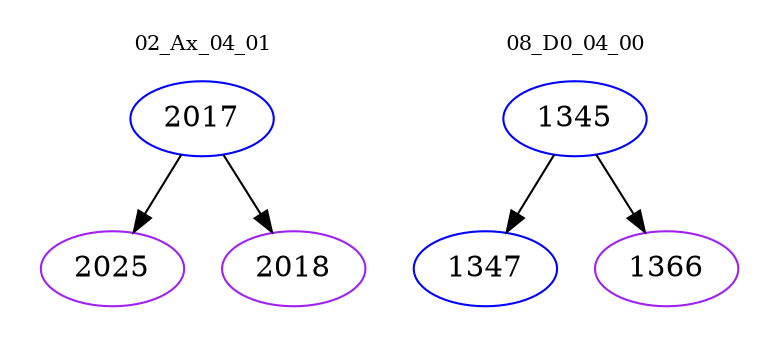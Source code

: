 digraph{
subgraph cluster_0 {
color = white
label = "02_Ax_04_01";
fontsize=10;
T0_2017 [label="2017", color="blue"]
T0_2017 -> T0_2025 [color="black"]
T0_2025 [label="2025", color="purple"]
T0_2017 -> T0_2018 [color="black"]
T0_2018 [label="2018", color="purple"]
}
subgraph cluster_1 {
color = white
label = "08_D0_04_00";
fontsize=10;
T1_1345 [label="1345", color="blue"]
T1_1345 -> T1_1347 [color="black"]
T1_1347 [label="1347", color="blue"]
T1_1345 -> T1_1366 [color="black"]
T1_1366 [label="1366", color="purple"]
}
}
